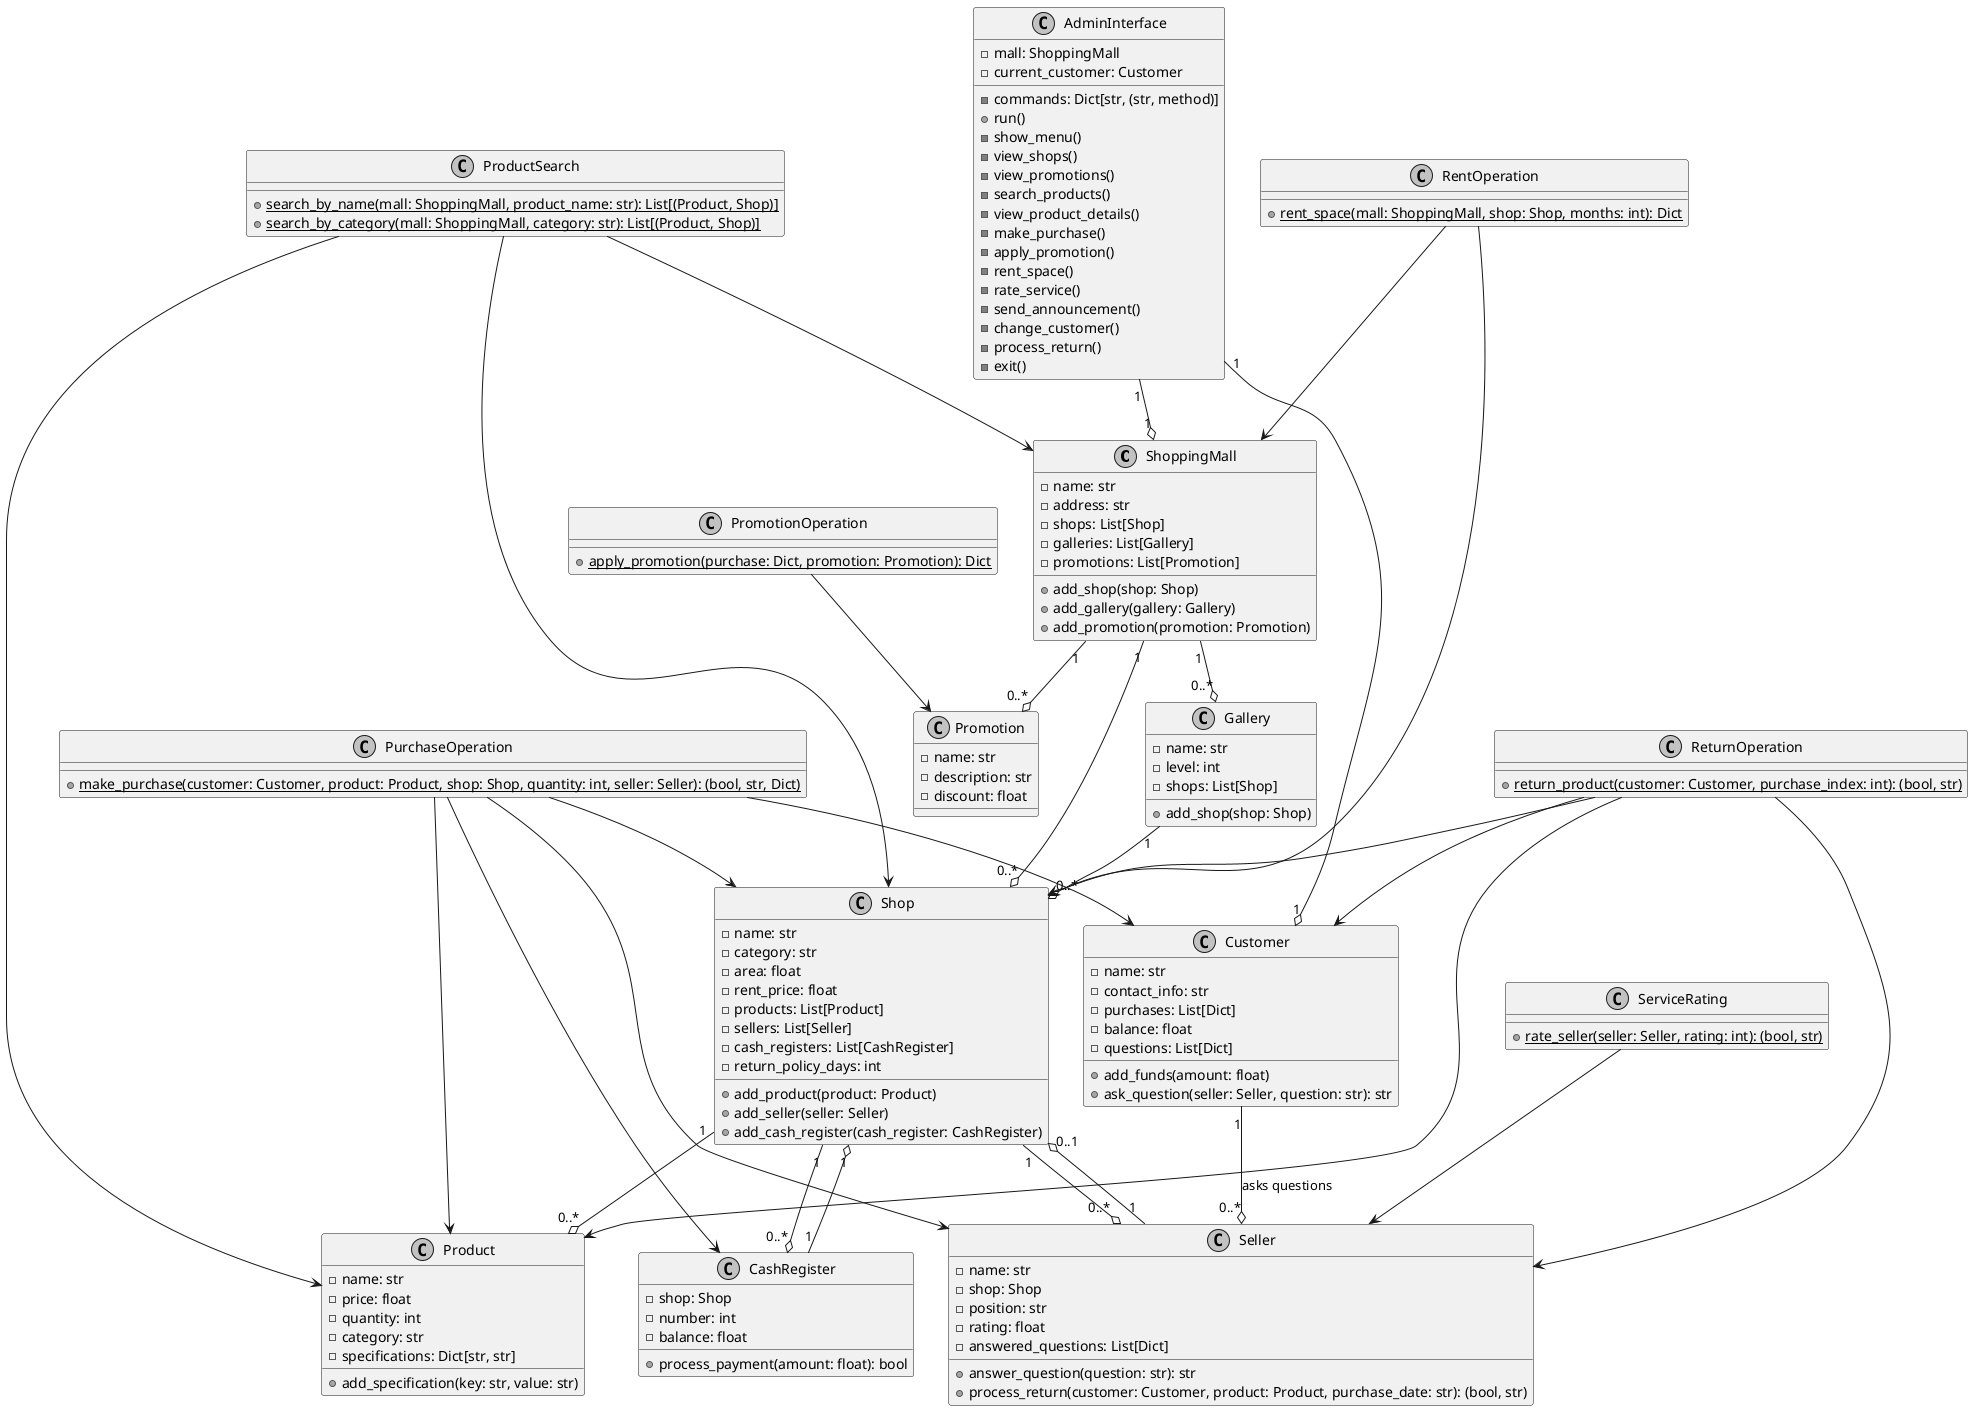 @startuml
skinparam monochrome true

' Классы из entities.py
class ShoppingMall {
  -name: str
  -address: str
  -shops: List[Shop]
  -galleries: List[Gallery]
  -promotions: List[Promotion]
  +add_shop(shop: Shop)
  +add_gallery(gallery: Gallery)
  +add_promotion(promotion: Promotion)
}

class Shop {
  -name: str
  -category: str
  -area: float
  -rent_price: float
  -products: List[Product]
  -sellers: List[Seller]
  -cash_registers: List[CashRegister]
  -return_policy_days: int
  +add_product(product: Product)
  +add_seller(seller: Seller)
  +add_cash_register(cash_register: CashRegister)
}

class Product {
  -name: str
  -price: float
  -quantity: int
  -category: str
  -specifications: Dict[str, str]
  +add_specification(key: str, value: str)
}

class Customer {
  -name: str
  -contact_info: str
  -purchases: List[Dict]
  -balance: float
  -questions: List[Dict]
  +add_funds(amount: float)
  +ask_question(seller: Seller, question: str): str
}

class Seller {
  -name: str
  -shop: Shop
  -position: str
  -rating: float
  -answered_questions: List[Dict]
  +answer_question(question: str): str
  +process_return(customer: Customer, product: Product, purchase_date: str): (bool, str)
}

class CashRegister {
  -shop: Shop
  -number: int
  -balance: float
  +process_payment(amount: float): bool
}

class Promotion {
  -name: str
  -description: str
  -discount: float
}

class Gallery {
  -name: str
  -level: int
  -shops: List[Shop]
  +add_shop(shop: Shop)
}

' Классы из operations.py
class ProductSearch {
  +{static} search_by_name(mall: ShoppingMall, product_name: str): List[(Product, Shop)]
  +{static} search_by_category(mall: ShoppingMall, category: str): List[(Product, Shop)]
}

class PurchaseOperation {
  +{static} make_purchase(customer: Customer, product: Product, shop: Shop, quantity: int, seller: Seller): (bool, str, Dict)
}

class ReturnOperation {
  +{static} return_product(customer: Customer, purchase_index: int): (bool, str)
}

class PromotionOperation {
  +{static} apply_promotion(purchase: Dict, promotion: Promotion): Dict
}

class RentOperation {
  +{static} rent_space(mall: ShoppingMall, shop: Shop, months: int): Dict
}

class ServiceRating {
  +{static} rate_seller(seller: Seller, rating: int): (bool, str)
}

' Класс из admin_interface.py
class AdminInterface {
  -mall: ShoppingMall
  -current_customer: Customer
  -commands: Dict[str, (str, method)]
  +run()
  -show_menu()
  -view_shops()
  -view_promotions()
  -search_products()
  -view_product_details()
  -make_purchase()
  -apply_promotion()
  -rent_space()
  -rate_service()
  -send_announcement()
  -change_customer()
  -process_return()
  -exit()
}

' Определение связей
ShoppingMall "1" --o "0..*" Shop
ShoppingMall "1" --o "0..*" Gallery
ShoppingMall "1" --o "0..*" Promotion

Shop "1" --o "0..*" Product
Shop "1" --o "0..*" Seller
Shop "1" --o "0..*" CashRegister

Gallery "1" --o "0..*" Shop

Customer "1" --o "0..*" Seller : asks questions

Seller "1" --o "0..1" Shop

CashRegister "1" --o "1" Shop

AdminInterface "1" --o "1" ShoppingMall
AdminInterface "1" --o "1" Customer

' Операции взаимодействуют с сущностями
ProductSearch --> ShoppingMall
ProductSearch --> Product
ProductSearch --> Shop

PurchaseOperation --> Customer
PurchaseOperation --> Product
PurchaseOperation --> Shop
PurchaseOperation --> Seller
PurchaseOperation --> CashRegister

ReturnOperation --> Customer
ReturnOperation --> Product
ReturnOperation --> Shop
ReturnOperation --> Seller

PromotionOperation --> Promotion

RentOperation --> ShoppingMall
RentOperation --> Shop

ServiceRating --> Seller

@enduml
